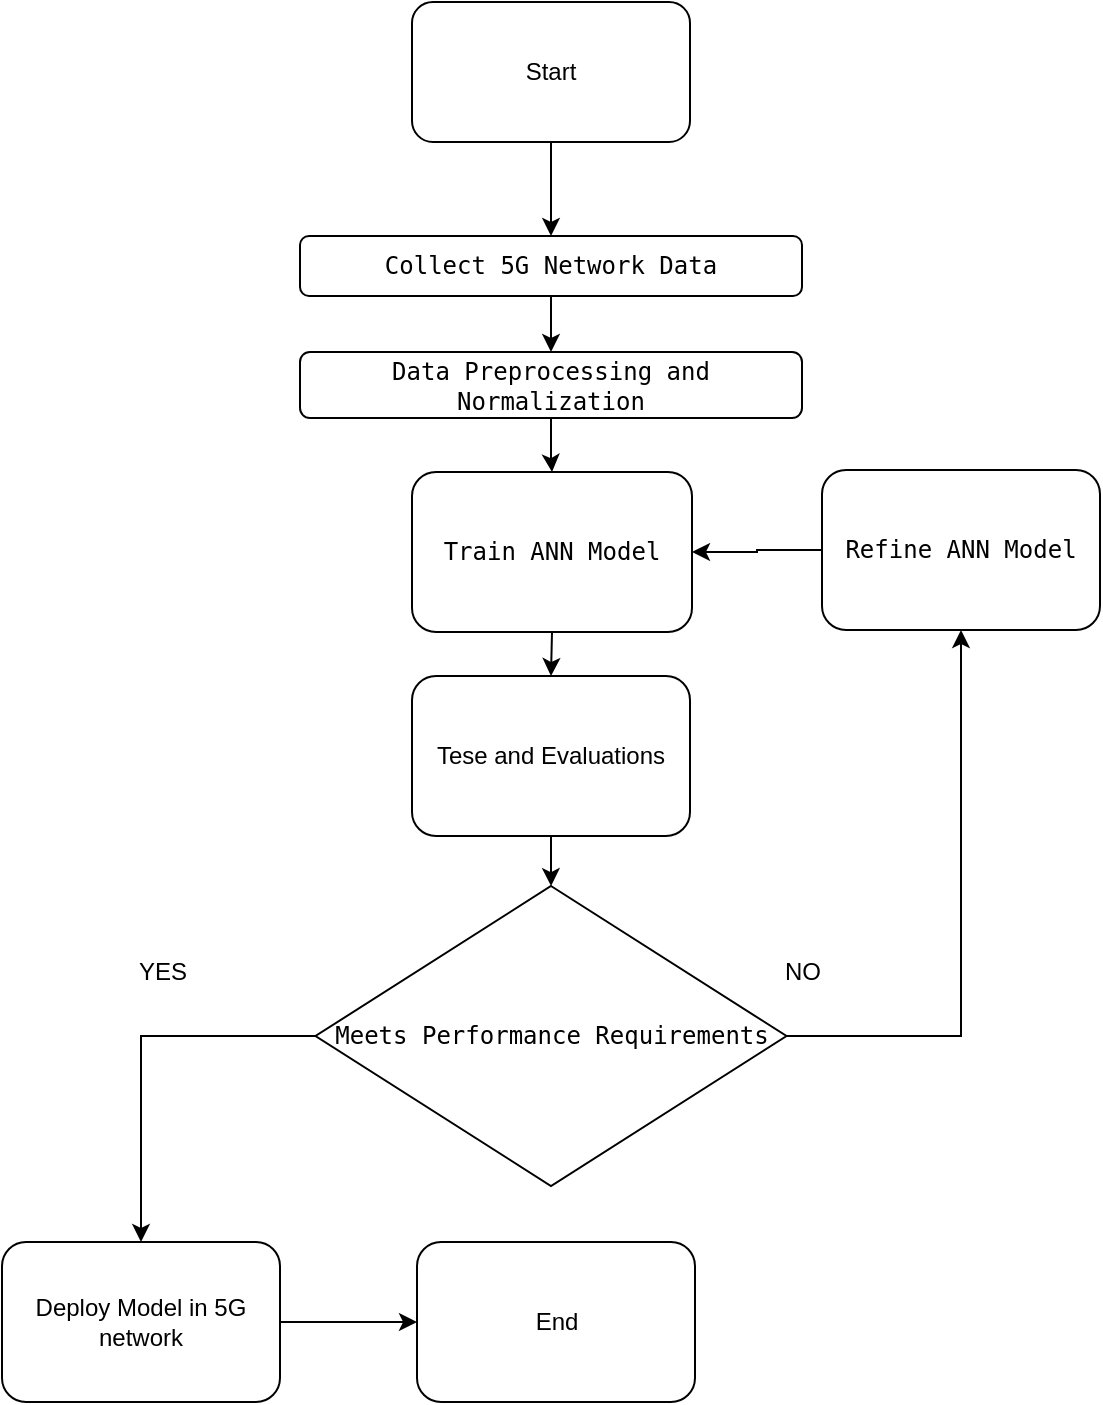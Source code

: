 <mxfile version="26.1.1">
  <diagram id="C5RBs43oDa-KdzZeNtuy" name="Page-1">
    <mxGraphModel dx="838" dy="457" grid="1" gridSize="10" guides="1" tooltips="1" connect="1" arrows="1" fold="1" page="1" pageScale="1" pageWidth="827" pageHeight="1169" math="0" shadow="0">
      <root>
        <mxCell id="WIyWlLk6GJQsqaUBKTNV-0" />
        <mxCell id="WIyWlLk6GJQsqaUBKTNV-1" parent="WIyWlLk6GJQsqaUBKTNV-0" />
        <mxCell id="o3XGDwg1AF_5hUC5FcFn-22" style="edgeStyle=orthogonalEdgeStyle;rounded=0;orthogonalLoop=1;jettySize=auto;html=1;entryX=0.5;entryY=0;entryDx=0;entryDy=0;" edge="1" parent="WIyWlLk6GJQsqaUBKTNV-1" source="XgQ5IdHaCChkfWggYWmZ-6" target="XgQ5IdHaCChkfWggYWmZ-9">
          <mxGeometry relative="1" as="geometry" />
        </mxCell>
        <mxCell id="XgQ5IdHaCChkfWggYWmZ-6" value="&lt;code&gt;Data Preprocessing and Normalization&lt;/code&gt;" style="rounded=1;whiteSpace=wrap;html=1;fontSize=12;glass=0;strokeWidth=1;shadow=0;" parent="WIyWlLk6GJQsqaUBKTNV-1" vertex="1">
          <mxGeometry x="201" y="195" width="251" height="33" as="geometry" />
        </mxCell>
        <mxCell id="o3XGDwg1AF_5hUC5FcFn-14" style="edgeStyle=orthogonalEdgeStyle;rounded=0;orthogonalLoop=1;jettySize=auto;html=1;exitX=0.5;exitY=1;exitDx=0;exitDy=0;entryX=0.5;entryY=0;entryDx=0;entryDy=0;" edge="1" parent="WIyWlLk6GJQsqaUBKTNV-1" source="XgQ5IdHaCChkfWggYWmZ-9" target="o3XGDwg1AF_5hUC5FcFn-3">
          <mxGeometry relative="1" as="geometry" />
        </mxCell>
        <mxCell id="XgQ5IdHaCChkfWggYWmZ-9" value="&lt;pre class=&quot;xdpw7ca x1hywza8 xjbqb8w x1iyjqo2 x19cjget xuix1fa x13wc3wm xezyc0z xdj266r x11i5rnm xat24cr x1mh8g0r xw2csxc x1odjw0f xvaj83j xoyrooc x15g7ql4 xssjvct x1k5ss6i x1sdyfia x1lldw8n xp3md9m xp5j34i&quot;&gt;&lt;code class=&quot;x18ad04w&quot;&gt;Train ANN Model&lt;/code&gt;&lt;/pre&gt;" style="rounded=1;whiteSpace=wrap;html=1;" parent="WIyWlLk6GJQsqaUBKTNV-1" vertex="1">
          <mxGeometry x="257" y="255" width="140" height="80" as="geometry" />
        </mxCell>
        <mxCell id="o3XGDwg1AF_5hUC5FcFn-20" style="edgeStyle=orthogonalEdgeStyle;rounded=0;orthogonalLoop=1;jettySize=auto;html=1;entryX=0.5;entryY=0;entryDx=0;entryDy=0;" edge="1" parent="WIyWlLk6GJQsqaUBKTNV-1" source="o3XGDwg1AF_5hUC5FcFn-1" target="XgQ5IdHaCChkfWggYWmZ-6">
          <mxGeometry relative="1" as="geometry" />
        </mxCell>
        <mxCell id="o3XGDwg1AF_5hUC5FcFn-1" value="&lt;pre class=&quot;xdpw7ca x1hywza8 xjbqb8w x1iyjqo2 x19cjget xuix1fa x13wc3wm xezyc0z xdj266r x11i5rnm xat24cr x1mh8g0r xw2csxc x1odjw0f xvaj83j xoyrooc x15g7ql4 xssjvct x1k5ss6i x1sdyfia x1lldw8n xp3md9m xp5j34i&quot;&gt;&lt;code class=&quot;x18ad04w&quot;&gt;Collect 5G Network Data&lt;/code&gt;&lt;/pre&gt;" style="rounded=1;whiteSpace=wrap;html=1;fontSize=12;glass=0;strokeWidth=1;shadow=0;" vertex="1" parent="WIyWlLk6GJQsqaUBKTNV-1">
          <mxGeometry x="201" y="137" width="251" height="30" as="geometry" />
        </mxCell>
        <mxCell id="o3XGDwg1AF_5hUC5FcFn-15" style="edgeStyle=orthogonalEdgeStyle;rounded=0;orthogonalLoop=1;jettySize=auto;html=1;exitX=0.5;exitY=1;exitDx=0;exitDy=0;" edge="1" parent="WIyWlLk6GJQsqaUBKTNV-1" source="o3XGDwg1AF_5hUC5FcFn-3" target="o3XGDwg1AF_5hUC5FcFn-4">
          <mxGeometry relative="1" as="geometry" />
        </mxCell>
        <mxCell id="o3XGDwg1AF_5hUC5FcFn-3" value="Tese and Evaluations" style="rounded=1;whiteSpace=wrap;html=1;" vertex="1" parent="WIyWlLk6GJQsqaUBKTNV-1">
          <mxGeometry x="257" y="357" width="139" height="80" as="geometry" />
        </mxCell>
        <mxCell id="o3XGDwg1AF_5hUC5FcFn-5" style="edgeStyle=orthogonalEdgeStyle;rounded=0;orthogonalLoop=1;jettySize=auto;html=1;exitX=0;exitY=0.5;exitDx=0;exitDy=0;entryX=0.5;entryY=0;entryDx=0;entryDy=0;" edge="1" parent="WIyWlLk6GJQsqaUBKTNV-1" source="o3XGDwg1AF_5hUC5FcFn-4" target="o3XGDwg1AF_5hUC5FcFn-10">
          <mxGeometry relative="1" as="geometry">
            <mxPoint x="112" y="537.588" as="targetPoint" />
          </mxGeometry>
        </mxCell>
        <mxCell id="o3XGDwg1AF_5hUC5FcFn-6" style="edgeStyle=orthogonalEdgeStyle;rounded=0;orthogonalLoop=1;jettySize=auto;html=1;exitX=1;exitY=0.5;exitDx=0;exitDy=0;entryX=0.5;entryY=1;entryDx=0;entryDy=0;" edge="1" parent="WIyWlLk6GJQsqaUBKTNV-1" source="o3XGDwg1AF_5hUC5FcFn-4" target="o3XGDwg1AF_5hUC5FcFn-11">
          <mxGeometry relative="1" as="geometry">
            <mxPoint x="512" y="537" as="targetPoint" />
          </mxGeometry>
        </mxCell>
        <mxCell id="o3XGDwg1AF_5hUC5FcFn-4" value="&lt;pre class=&quot;xdpw7ca x1hywza8 xjbqb8w x1iyjqo2 x19cjget xuix1fa x13wc3wm xezyc0z xdj266r x11i5rnm xat24cr x1mh8g0r xw2csxc x1odjw0f xvaj83j xoyrooc x15g7ql4 xssjvct x1k5ss6i x1sdyfia x1lldw8n xp3md9m xp5j34i&quot;&gt;&lt;code class=&quot;x18ad04w&quot;&gt;Meets Performance Requirements&lt;/code&gt;&lt;/pre&gt;" style="rhombus;whiteSpace=wrap;html=1;" vertex="1" parent="WIyWlLk6GJQsqaUBKTNV-1">
          <mxGeometry x="208.75" y="462" width="235.5" height="150" as="geometry" />
        </mxCell>
        <mxCell id="o3XGDwg1AF_5hUC5FcFn-7" value="YES" style="text;html=1;align=center;verticalAlign=middle;resizable=0;points=[];autosize=1;strokeColor=none;fillColor=none;" vertex="1" parent="WIyWlLk6GJQsqaUBKTNV-1">
          <mxGeometry x="107" y="490" width="50" height="30" as="geometry" />
        </mxCell>
        <mxCell id="o3XGDwg1AF_5hUC5FcFn-8" value="NO" style="text;html=1;align=center;verticalAlign=middle;resizable=0;points=[];autosize=1;strokeColor=none;fillColor=none;" vertex="1" parent="WIyWlLk6GJQsqaUBKTNV-1">
          <mxGeometry x="432" y="490" width="40" height="30" as="geometry" />
        </mxCell>
        <mxCell id="o3XGDwg1AF_5hUC5FcFn-23" style="edgeStyle=orthogonalEdgeStyle;rounded=0;orthogonalLoop=1;jettySize=auto;html=1;entryX=0;entryY=0.5;entryDx=0;entryDy=0;" edge="1" parent="WIyWlLk6GJQsqaUBKTNV-1" source="o3XGDwg1AF_5hUC5FcFn-10" target="o3XGDwg1AF_5hUC5FcFn-16">
          <mxGeometry relative="1" as="geometry" />
        </mxCell>
        <mxCell id="o3XGDwg1AF_5hUC5FcFn-10" value="Deploy Model in 5G network" style="rounded=1;whiteSpace=wrap;html=1;" vertex="1" parent="WIyWlLk6GJQsqaUBKTNV-1">
          <mxGeometry x="52" y="640" width="139" height="80" as="geometry" />
        </mxCell>
        <mxCell id="o3XGDwg1AF_5hUC5FcFn-13" style="edgeStyle=orthogonalEdgeStyle;rounded=0;orthogonalLoop=1;jettySize=auto;html=1;entryX=1;entryY=0.5;entryDx=0;entryDy=0;" edge="1" parent="WIyWlLk6GJQsqaUBKTNV-1" source="o3XGDwg1AF_5hUC5FcFn-11" target="XgQ5IdHaCChkfWggYWmZ-9">
          <mxGeometry relative="1" as="geometry">
            <mxPoint x="482" y="282" as="targetPoint" />
          </mxGeometry>
        </mxCell>
        <mxCell id="o3XGDwg1AF_5hUC5FcFn-11" value="&lt;pre class=&quot;xdpw7ca x1hywza8 xjbqb8w x1iyjqo2 x19cjget xuix1fa x13wc3wm xezyc0z xdj266r x11i5rnm xat24cr x1mh8g0r xw2csxc x1odjw0f xvaj83j xoyrooc x15g7ql4 xssjvct x1k5ss6i x1sdyfia x1lldw8n xp3md9m xp5j34i&quot;&gt;&lt;code class=&quot;x18ad04w&quot;&gt;Refine ANN Model&lt;/code&gt;&lt;/pre&gt;" style="rounded=1;whiteSpace=wrap;html=1;" vertex="1" parent="WIyWlLk6GJQsqaUBKTNV-1">
          <mxGeometry x="462" y="254" width="139" height="80" as="geometry" />
        </mxCell>
        <mxCell id="o3XGDwg1AF_5hUC5FcFn-16" value="End" style="rounded=1;whiteSpace=wrap;html=1;" vertex="1" parent="WIyWlLk6GJQsqaUBKTNV-1">
          <mxGeometry x="259.5" y="640" width="139" height="80" as="geometry" />
        </mxCell>
        <mxCell id="o3XGDwg1AF_5hUC5FcFn-21" style="edgeStyle=orthogonalEdgeStyle;rounded=0;orthogonalLoop=1;jettySize=auto;html=1;entryX=0.5;entryY=0;entryDx=0;entryDy=0;" edge="1" parent="WIyWlLk6GJQsqaUBKTNV-1" source="o3XGDwg1AF_5hUC5FcFn-17" target="o3XGDwg1AF_5hUC5FcFn-1">
          <mxGeometry relative="1" as="geometry" />
        </mxCell>
        <mxCell id="o3XGDwg1AF_5hUC5FcFn-17" value="&lt;div&gt;Start&lt;/div&gt;" style="rounded=1;whiteSpace=wrap;html=1;" vertex="1" parent="WIyWlLk6GJQsqaUBKTNV-1">
          <mxGeometry x="257" y="20" width="139" height="70" as="geometry" />
        </mxCell>
      </root>
    </mxGraphModel>
  </diagram>
</mxfile>
